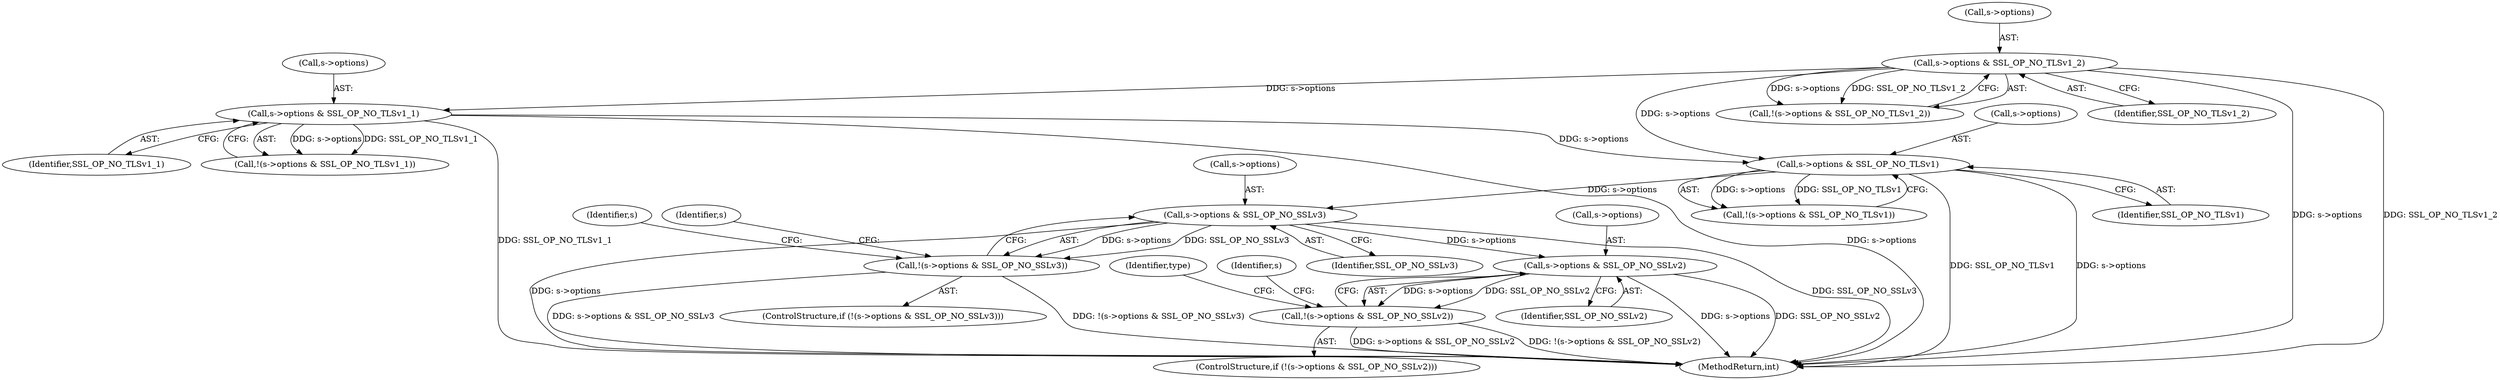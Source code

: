 digraph "0_openssl_392fa7a952e97d82eac6958c81ed1e256e6b8ca5@pointer" {
"1000369" [label="(Call,s->options & SSL_OP_NO_SSLv3)"];
"1000350" [label="(Call,s->options & SSL_OP_NO_TLSv1)"];
"1000306" [label="(Call,s->options & SSL_OP_NO_TLSv1_2)"];
"1000331" [label="(Call,s->options & SSL_OP_NO_TLSv1_1)"];
"1000368" [label="(Call,!(s->options & SSL_OP_NO_SSLv3))"];
"1000388" [label="(Call,s->options & SSL_OP_NO_SSLv2)"];
"1000387" [label="(Call,!(s->options & SSL_OP_NO_SSLv2))"];
"1000369" [label="(Call,s->options & SSL_OP_NO_SSLv3)"];
"1000367" [label="(ControlStructure,if (!(s->options & SSL_OP_NO_SSLv3)))"];
"1000307" [label="(Call,s->options)"];
"1000370" [label="(Call,s->options)"];
"1000305" [label="(Call,!(s->options & SSL_OP_NO_TLSv1_2))"];
"1000390" [label="(Identifier,s)"];
"1000350" [label="(Call,s->options & SSL_OP_NO_TLSv1)"];
"1000389" [label="(Call,s->options)"];
"1000306" [label="(Call,s->options & SSL_OP_NO_TLSv1_2)"];
"1000354" [label="(Identifier,SSL_OP_NO_TLSv1)"];
"1000392" [label="(Identifier,SSL_OP_NO_SSLv2)"];
"1000368" [label="(Call,!(s->options & SSL_OP_NO_SSLv3))"];
"1000310" [label="(Identifier,SSL_OP_NO_TLSv1_2)"];
"1000330" [label="(Call,!(s->options & SSL_OP_NO_TLSv1_1))"];
"1000395" [label="(Identifier,type)"];
"1001275" [label="(MethodReturn,int)"];
"1000351" [label="(Call,s->options)"];
"1000386" [label="(ControlStructure,if (!(s->options & SSL_OP_NO_SSLv2)))"];
"1000335" [label="(Identifier,SSL_OP_NO_TLSv1_1)"];
"1000349" [label="(Call,!(s->options & SSL_OP_NO_TLSv1))"];
"1000332" [label="(Call,s->options)"];
"1000691" [label="(Identifier,s)"];
"1000388" [label="(Call,s->options & SSL_OP_NO_SSLv2)"];
"1000373" [label="(Identifier,SSL_OP_NO_SSLv3)"];
"1000377" [label="(Identifier,s)"];
"1000387" [label="(Call,!(s->options & SSL_OP_NO_SSLv2))"];
"1000331" [label="(Call,s->options & SSL_OP_NO_TLSv1_1)"];
"1000369" -> "1000368"  [label="AST: "];
"1000369" -> "1000373"  [label="CFG: "];
"1000370" -> "1000369"  [label="AST: "];
"1000373" -> "1000369"  [label="AST: "];
"1000368" -> "1000369"  [label="CFG: "];
"1000369" -> "1001275"  [label="DDG: s->options"];
"1000369" -> "1001275"  [label="DDG: SSL_OP_NO_SSLv3"];
"1000369" -> "1000368"  [label="DDG: s->options"];
"1000369" -> "1000368"  [label="DDG: SSL_OP_NO_SSLv3"];
"1000350" -> "1000369"  [label="DDG: s->options"];
"1000369" -> "1000388"  [label="DDG: s->options"];
"1000350" -> "1000349"  [label="AST: "];
"1000350" -> "1000354"  [label="CFG: "];
"1000351" -> "1000350"  [label="AST: "];
"1000354" -> "1000350"  [label="AST: "];
"1000349" -> "1000350"  [label="CFG: "];
"1000350" -> "1001275"  [label="DDG: s->options"];
"1000350" -> "1001275"  [label="DDG: SSL_OP_NO_TLSv1"];
"1000350" -> "1000349"  [label="DDG: s->options"];
"1000350" -> "1000349"  [label="DDG: SSL_OP_NO_TLSv1"];
"1000306" -> "1000350"  [label="DDG: s->options"];
"1000331" -> "1000350"  [label="DDG: s->options"];
"1000306" -> "1000305"  [label="AST: "];
"1000306" -> "1000310"  [label="CFG: "];
"1000307" -> "1000306"  [label="AST: "];
"1000310" -> "1000306"  [label="AST: "];
"1000305" -> "1000306"  [label="CFG: "];
"1000306" -> "1001275"  [label="DDG: SSL_OP_NO_TLSv1_2"];
"1000306" -> "1001275"  [label="DDG: s->options"];
"1000306" -> "1000305"  [label="DDG: s->options"];
"1000306" -> "1000305"  [label="DDG: SSL_OP_NO_TLSv1_2"];
"1000306" -> "1000331"  [label="DDG: s->options"];
"1000331" -> "1000330"  [label="AST: "];
"1000331" -> "1000335"  [label="CFG: "];
"1000332" -> "1000331"  [label="AST: "];
"1000335" -> "1000331"  [label="AST: "];
"1000330" -> "1000331"  [label="CFG: "];
"1000331" -> "1001275"  [label="DDG: s->options"];
"1000331" -> "1001275"  [label="DDG: SSL_OP_NO_TLSv1_1"];
"1000331" -> "1000330"  [label="DDG: s->options"];
"1000331" -> "1000330"  [label="DDG: SSL_OP_NO_TLSv1_1"];
"1000368" -> "1000367"  [label="AST: "];
"1000377" -> "1000368"  [label="CFG: "];
"1000390" -> "1000368"  [label="CFG: "];
"1000368" -> "1001275"  [label="DDG: s->options & SSL_OP_NO_SSLv3"];
"1000368" -> "1001275"  [label="DDG: !(s->options & SSL_OP_NO_SSLv3)"];
"1000388" -> "1000387"  [label="AST: "];
"1000388" -> "1000392"  [label="CFG: "];
"1000389" -> "1000388"  [label="AST: "];
"1000392" -> "1000388"  [label="AST: "];
"1000387" -> "1000388"  [label="CFG: "];
"1000388" -> "1001275"  [label="DDG: s->options"];
"1000388" -> "1001275"  [label="DDG: SSL_OP_NO_SSLv2"];
"1000388" -> "1000387"  [label="DDG: s->options"];
"1000388" -> "1000387"  [label="DDG: SSL_OP_NO_SSLv2"];
"1000387" -> "1000386"  [label="AST: "];
"1000395" -> "1000387"  [label="CFG: "];
"1000691" -> "1000387"  [label="CFG: "];
"1000387" -> "1001275"  [label="DDG: s->options & SSL_OP_NO_SSLv2"];
"1000387" -> "1001275"  [label="DDG: !(s->options & SSL_OP_NO_SSLv2)"];
}
